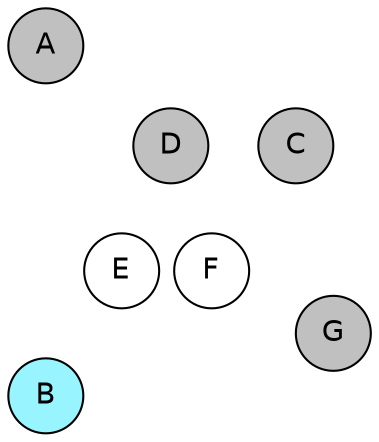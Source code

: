 
graph {

layout = circo;
mindist = .1

node [shape = circle, fontname = Helvetica, margin = 0, style = filled]
edge [style=invis]

subgraph 1 {
	E -- F -- F# -- G -- G# -- A -- A# -- B -- C -- C# -- D -- D# -- E
}

C [fillcolor = gray];
C# [fillcolor = white];
D [fillcolor = gray];
D# [fillcolor = white];
E [fillcolor = white];
F [fillcolor = white];
F# [fillcolor = gray];
G [fillcolor = gray];
G# [fillcolor = gray];
A [fillcolor = gray];
A# [fillcolor = white];
B [fillcolor = cadetblue1];
}
